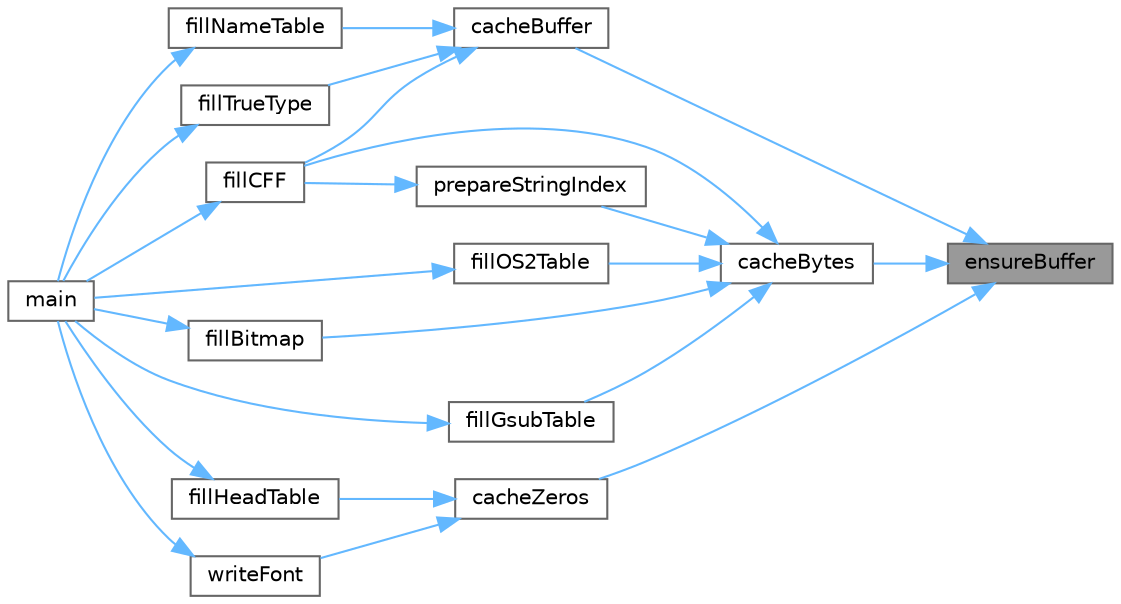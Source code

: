 digraph "ensureBuffer"
{
 // LATEX_PDF_SIZE
  bgcolor="transparent";
  edge [fontname=Helvetica,fontsize=10,labelfontname=Helvetica,labelfontsize=10];
  node [fontname=Helvetica,fontsize=10,shape=box,height=0.2,width=0.4];
  rankdir="RL";
  Node1 [label="ensureBuffer",height=0.2,width=0.4,color="gray40", fillcolor="grey60", style="filled", fontcolor="black",tooltip="Ensure that the buffer has at least the specified minimum size."];
  Node1 -> Node2 [dir="back",color="steelblue1",style="solid"];
  Node2 [label="cacheBuffer",height=0.2,width=0.4,color="grey40", fillcolor="white", style="filled",URL="$hex2otf_8c.html#a560637130747e543118ff304389fd18f",tooltip="Append bytes of a table to a byte buffer."];
  Node2 -> Node3 [dir="back",color="steelblue1",style="solid"];
  Node3 [label="fillCFF",height=0.2,width=0.4,color="grey40", fillcolor="white", style="filled",URL="$hex2otf_8c.html#a3d62aa29f94c3fa78ca4438739d64a62",tooltip="Add a CFF table to a font."];
  Node3 -> Node4 [dir="back",color="steelblue1",style="solid"];
  Node4 [label="main",height=0.2,width=0.4,color="grey40", fillcolor="white", style="filled",URL="$hex2otf_8c.html#a0ddf1224851353fc92bfbff6f499fa97",tooltip="The main function."];
  Node2 -> Node5 [dir="back",color="steelblue1",style="solid"];
  Node5 [label="fillNameTable",height=0.2,width=0.4,color="grey40", fillcolor="white", style="filled",URL="$hex2otf_8c.html#a79d8a322be9d9131b684a9ea67abe05e",tooltip="Fill a \"name\" font table."];
  Node5 -> Node4 [dir="back",color="steelblue1",style="solid"];
  Node2 -> Node6 [dir="back",color="steelblue1",style="solid"];
  Node6 [label="fillTrueType",height=0.2,width=0.4,color="grey40", fillcolor="white", style="filled",URL="$hex2otf_8c.html#a326e4fa86eb32bb18e37eab8f495bd2f",tooltip="Add a TrueType table to a font."];
  Node6 -> Node4 [dir="back",color="steelblue1",style="solid"];
  Node1 -> Node7 [dir="back",color="steelblue1",style="solid"];
  Node7 [label="cacheBytes",height=0.2,width=0.4,color="grey40", fillcolor="white", style="filled",URL="$hex2otf_8c.html#a927c31a7e187d15a70667ce6b0ef296a",tooltip="Append a string of bytes to a buffer."];
  Node7 -> Node8 [dir="back",color="steelblue1",style="solid"];
  Node8 [label="fillBitmap",height=0.2,width=0.4,color="grey40", fillcolor="white", style="filled",URL="$hex2otf_8c.html#afd499a24ff34cb5c19b52df795422c12",tooltip="Fill OpenType bitmap data and location tables."];
  Node8 -> Node4 [dir="back",color="steelblue1",style="solid"];
  Node7 -> Node3 [dir="back",color="steelblue1",style="solid"];
  Node7 -> Node9 [dir="back",color="steelblue1",style="solid"];
  Node9 [label="fillGsubTable",height=0.2,width=0.4,color="grey40", fillcolor="white", style="filled",URL="$hex2otf_8c.html#a06b8121dea15c8117b7c951ffb22fb7e",tooltip="Fill a \"GSUB\" font table."];
  Node9 -> Node4 [dir="back",color="steelblue1",style="solid"];
  Node7 -> Node10 [dir="back",color="steelblue1",style="solid"];
  Node10 [label="fillOS2Table",height=0.2,width=0.4,color="grey40", fillcolor="white", style="filled",URL="$hex2otf_8c.html#ab6e3bb110dc3e55193c344cb7b56e328",tooltip="Fill an \"OS/2\" font table."];
  Node10 -> Node4 [dir="back",color="steelblue1",style="solid"];
  Node7 -> Node11 [dir="back",color="steelblue1",style="solid"];
  Node11 [label="prepareStringIndex",height=0.2,width=0.4,color="grey40", fillcolor="white", style="filled",URL="$hex2otf_8c.html#aa52cd46a50cdc2040a72e5c7ecfa944b",tooltip="Prepare a font name string index."];
  Node11 -> Node3 [dir="back",color="steelblue1",style="solid"];
  Node1 -> Node12 [dir="back",color="steelblue1",style="solid"];
  Node12 [label="cacheZeros",height=0.2,width=0.4,color="grey40", fillcolor="white", style="filled",URL="$hex2otf_8c.html#a0d4560c5d562d31a33f092bb579f8397",tooltip="Append 1 to 4 bytes of zeroes to a buffer, for padding."];
  Node12 -> Node13 [dir="back",color="steelblue1",style="solid"];
  Node13 [label="fillHeadTable",height=0.2,width=0.4,color="grey40", fillcolor="white", style="filled",URL="$hex2otf_8c.html#a4ac0c02117b703a71bee3dd34e2eb306",tooltip="Fill a \"head\" font table."];
  Node13 -> Node4 [dir="back",color="steelblue1",style="solid"];
  Node12 -> Node14 [dir="back",color="steelblue1",style="solid"];
  Node14 [label="writeFont",height=0.2,width=0.4,color="grey40", fillcolor="white", style="filled",URL="$hex2otf_8c.html#a074562f0527ff6db8b1b956b9356a315",tooltip="Write OpenType font to output file."];
  Node14 -> Node4 [dir="back",color="steelblue1",style="solid"];
}
